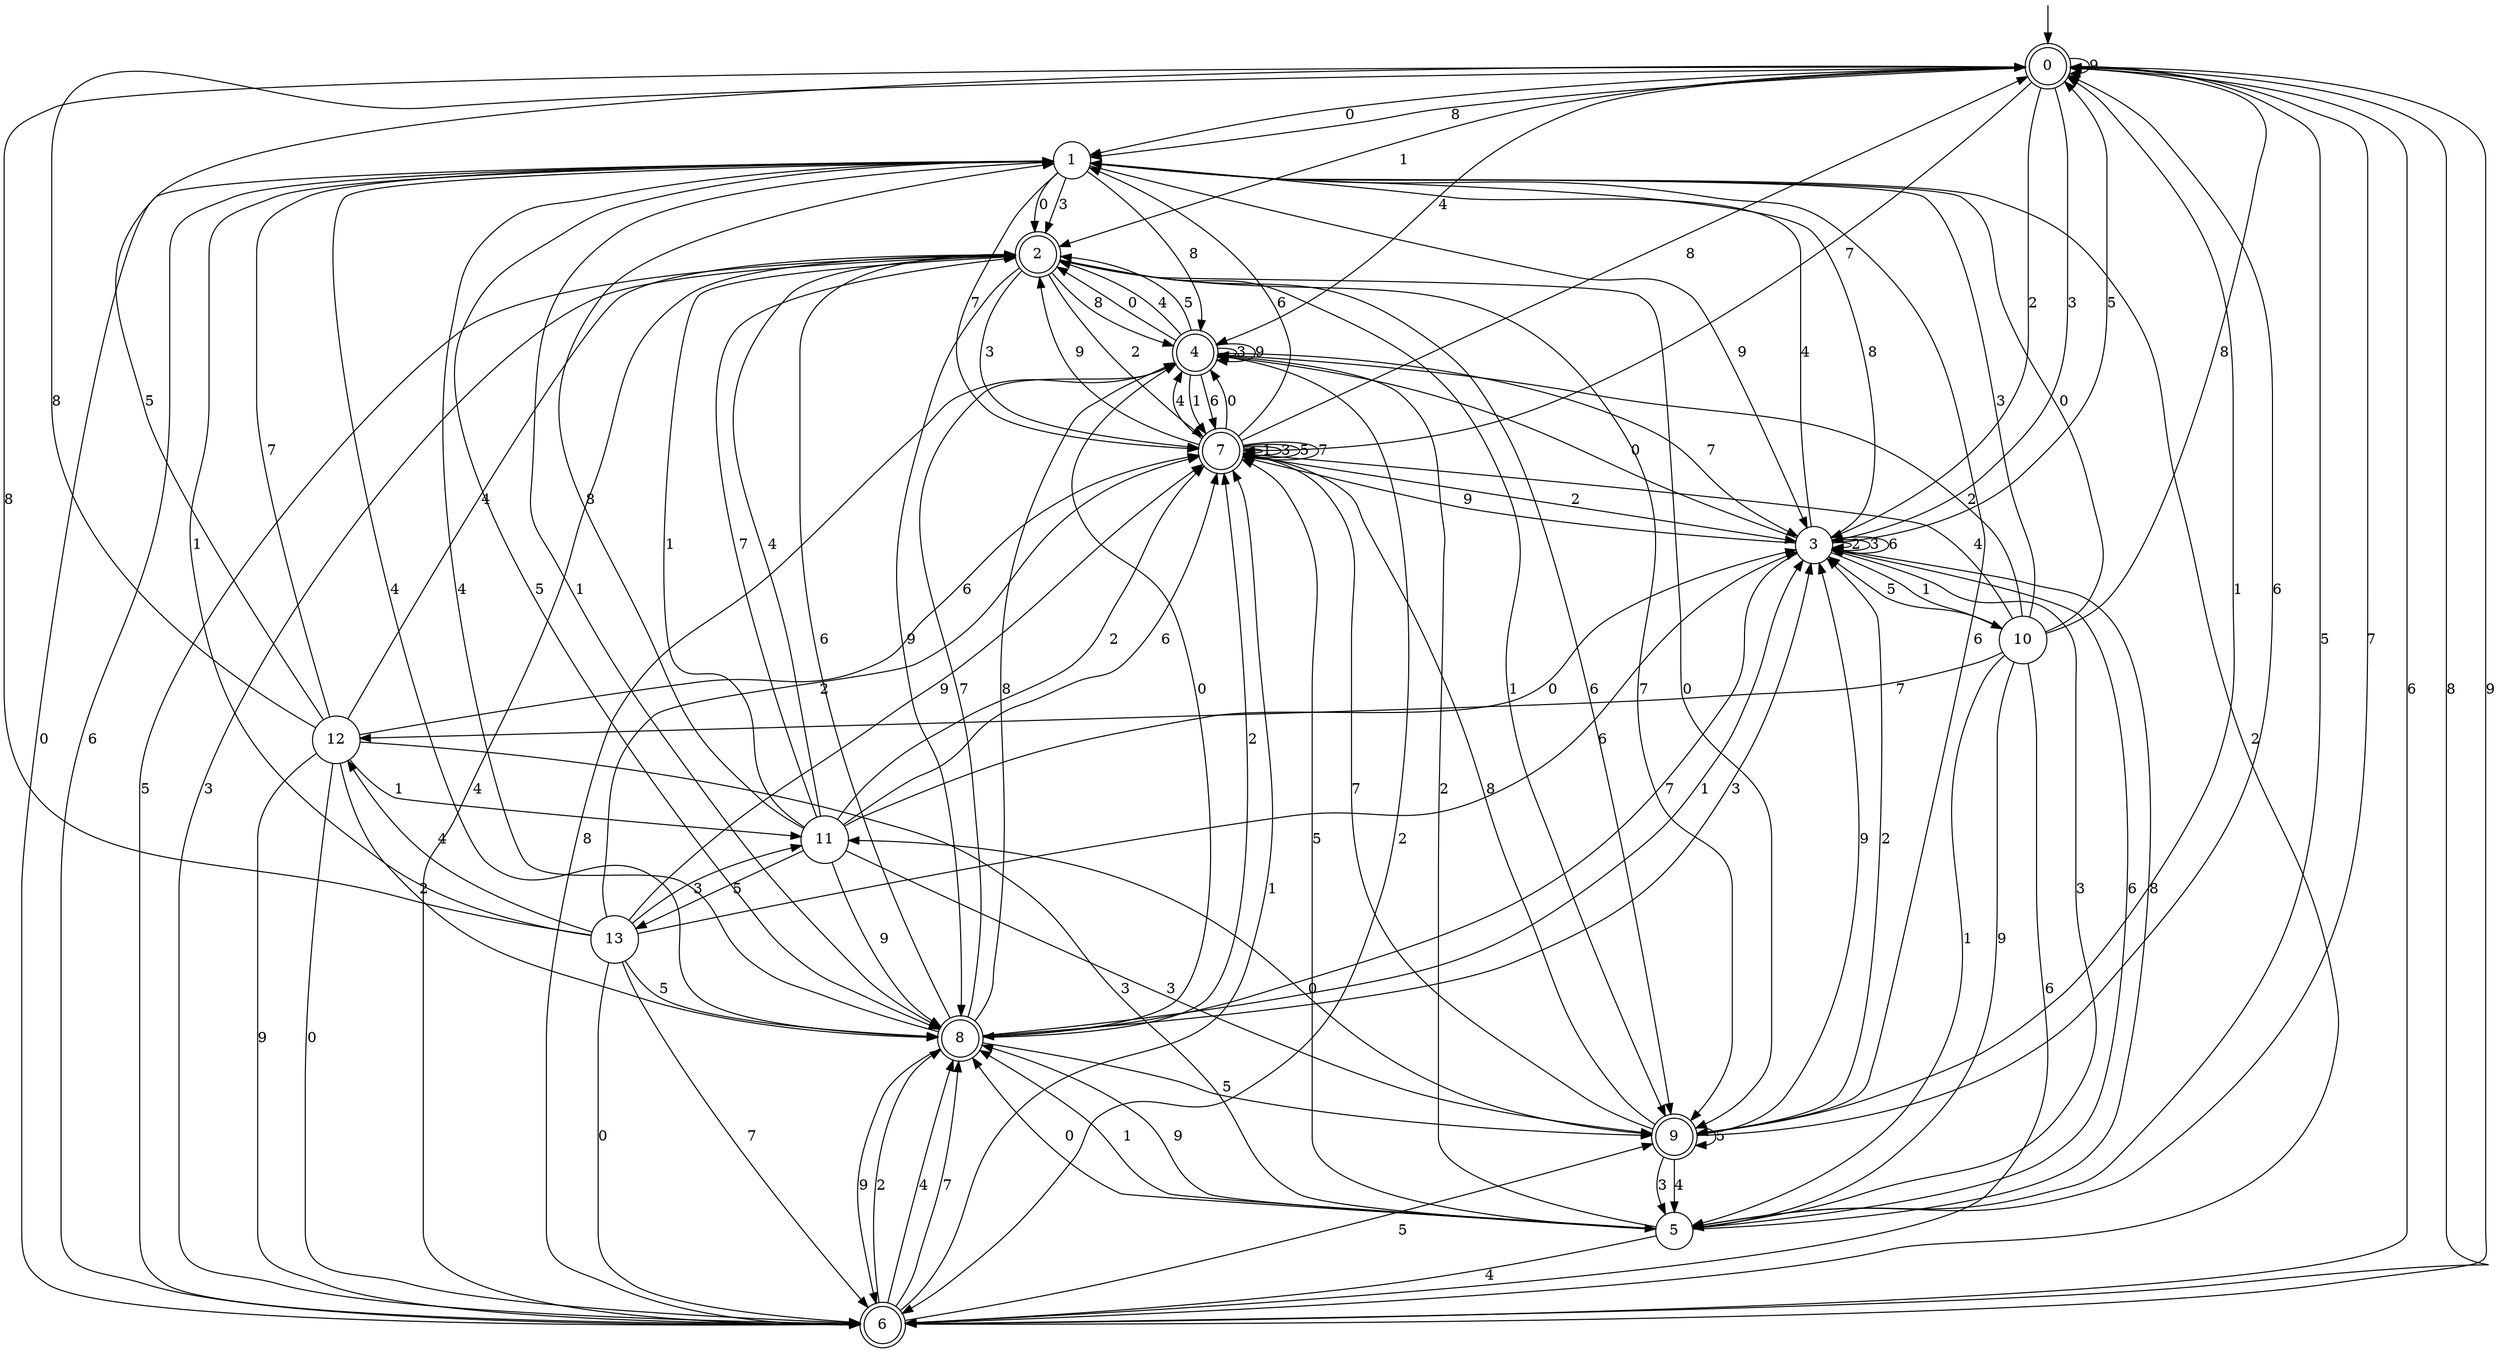 digraph g {

	s0 [shape="doublecircle" label="0"];
	s1 [shape="circle" label="1"];
	s2 [shape="doublecircle" label="2"];
	s3 [shape="circle" label="3"];
	s4 [shape="doublecircle" label="4"];
	s5 [shape="circle" label="5"];
	s6 [shape="doublecircle" label="6"];
	s7 [shape="doublecircle" label="7"];
	s8 [shape="doublecircle" label="8"];
	s9 [shape="doublecircle" label="9"];
	s10 [shape="circle" label="10"];
	s11 [shape="circle" label="11"];
	s12 [shape="circle" label="12"];
	s13 [shape="circle" label="13"];
	s0 -> s1 [label="0"];
	s0 -> s2 [label="1"];
	s0 -> s3 [label="2"];
	s0 -> s3 [label="3"];
	s0 -> s4 [label="4"];
	s0 -> s5 [label="5"];
	s0 -> s6 [label="6"];
	s0 -> s7 [label="7"];
	s0 -> s1 [label="8"];
	s0 -> s0 [label="9"];
	s1 -> s2 [label="0"];
	s1 -> s8 [label="1"];
	s1 -> s6 [label="2"];
	s1 -> s2 [label="3"];
	s1 -> s8 [label="4"];
	s1 -> s8 [label="5"];
	s1 -> s9 [label="6"];
	s1 -> s7 [label="7"];
	s1 -> s4 [label="8"];
	s1 -> s3 [label="9"];
	s2 -> s9 [label="0"];
	s2 -> s9 [label="1"];
	s2 -> s7 [label="2"];
	s2 -> s7 [label="3"];
	s2 -> s6 [label="4"];
	s2 -> s6 [label="5"];
	s2 -> s9 [label="6"];
	s2 -> s9 [label="7"];
	s2 -> s4 [label="8"];
	s2 -> s8 [label="9"];
	s3 -> s4 [label="0"];
	s3 -> s10 [label="1"];
	s3 -> s3 [label="2"];
	s3 -> s3 [label="3"];
	s3 -> s1 [label="4"];
	s3 -> s0 [label="5"];
	s3 -> s3 [label="6"];
	s3 -> s8 [label="7"];
	s3 -> s1 [label="8"];
	s3 -> s7 [label="9"];
	s4 -> s2 [label="0"];
	s4 -> s7 [label="1"];
	s4 -> s6 [label="2"];
	s4 -> s4 [label="3"];
	s4 -> s2 [label="4"];
	s4 -> s2 [label="5"];
	s4 -> s7 [label="6"];
	s4 -> s3 [label="7"];
	s4 -> s6 [label="8"];
	s4 -> s4 [label="9"];
	s5 -> s8 [label="0"];
	s5 -> s8 [label="1"];
	s5 -> s4 [label="2"];
	s5 -> s3 [label="3"];
	s5 -> s6 [label="4"];
	s5 -> s7 [label="5"];
	s5 -> s3 [label="6"];
	s5 -> s0 [label="7"];
	s5 -> s3 [label="8"];
	s5 -> s8 [label="9"];
	s6 -> s1 [label="0"];
	s6 -> s7 [label="1"];
	s6 -> s8 [label="2"];
	s6 -> s2 [label="3"];
	s6 -> s8 [label="4"];
	s6 -> s9 [label="5"];
	s6 -> s1 [label="6"];
	s6 -> s8 [label="7"];
	s6 -> s0 [label="8"];
	s6 -> s0 [label="9"];
	s7 -> s4 [label="0"];
	s7 -> s7 [label="1"];
	s7 -> s3 [label="2"];
	s7 -> s7 [label="3"];
	s7 -> s4 [label="4"];
	s7 -> s7 [label="5"];
	s7 -> s1 [label="6"];
	s7 -> s7 [label="7"];
	s7 -> s0 [label="8"];
	s7 -> s2 [label="9"];
	s8 -> s4 [label="0"];
	s8 -> s3 [label="1"];
	s8 -> s7 [label="2"];
	s8 -> s3 [label="3"];
	s8 -> s1 [label="4"];
	s8 -> s9 [label="5"];
	s8 -> s2 [label="6"];
	s8 -> s4 [label="7"];
	s8 -> s4 [label="8"];
	s8 -> s6 [label="9"];
	s9 -> s11 [label="0"];
	s9 -> s0 [label="1"];
	s9 -> s3 [label="2"];
	s9 -> s5 [label="3"];
	s9 -> s5 [label="4"];
	s9 -> s9 [label="5"];
	s9 -> s0 [label="6"];
	s9 -> s7 [label="7"];
	s9 -> s7 [label="8"];
	s9 -> s3 [label="9"];
	s10 -> s1 [label="0"];
	s10 -> s5 [label="1"];
	s10 -> s4 [label="2"];
	s10 -> s1 [label="3"];
	s10 -> s7 [label="4"];
	s10 -> s3 [label="5"];
	s10 -> s6 [label="6"];
	s10 -> s12 [label="7"];
	s10 -> s0 [label="8"];
	s10 -> s5 [label="9"];
	s11 -> s3 [label="0"];
	s11 -> s2 [label="1"];
	s11 -> s7 [label="2"];
	s11 -> s9 [label="3"];
	s11 -> s2 [label="4"];
	s11 -> s13 [label="5"];
	s11 -> s7 [label="6"];
	s11 -> s2 [label="7"];
	s11 -> s1 [label="8"];
	s11 -> s8 [label="9"];
	s12 -> s6 [label="0"];
	s12 -> s11 [label="1"];
	s12 -> s8 [label="2"];
	s12 -> s5 [label="3"];
	s12 -> s2 [label="4"];
	s12 -> s0 [label="5"];
	s12 -> s7 [label="6"];
	s12 -> s1 [label="7"];
	s12 -> s0 [label="8"];
	s12 -> s6 [label="9"];
	s13 -> s6 [label="0"];
	s13 -> s1 [label="1"];
	s13 -> s7 [label="2"];
	s13 -> s11 [label="3"];
	s13 -> s12 [label="4"];
	s13 -> s8 [label="5"];
	s13 -> s3 [label="6"];
	s13 -> s6 [label="7"];
	s13 -> s0 [label="8"];
	s13 -> s7 [label="9"];

__start0 [label="" shape="none" width="0" height="0"];
__start0 -> s0;

}
